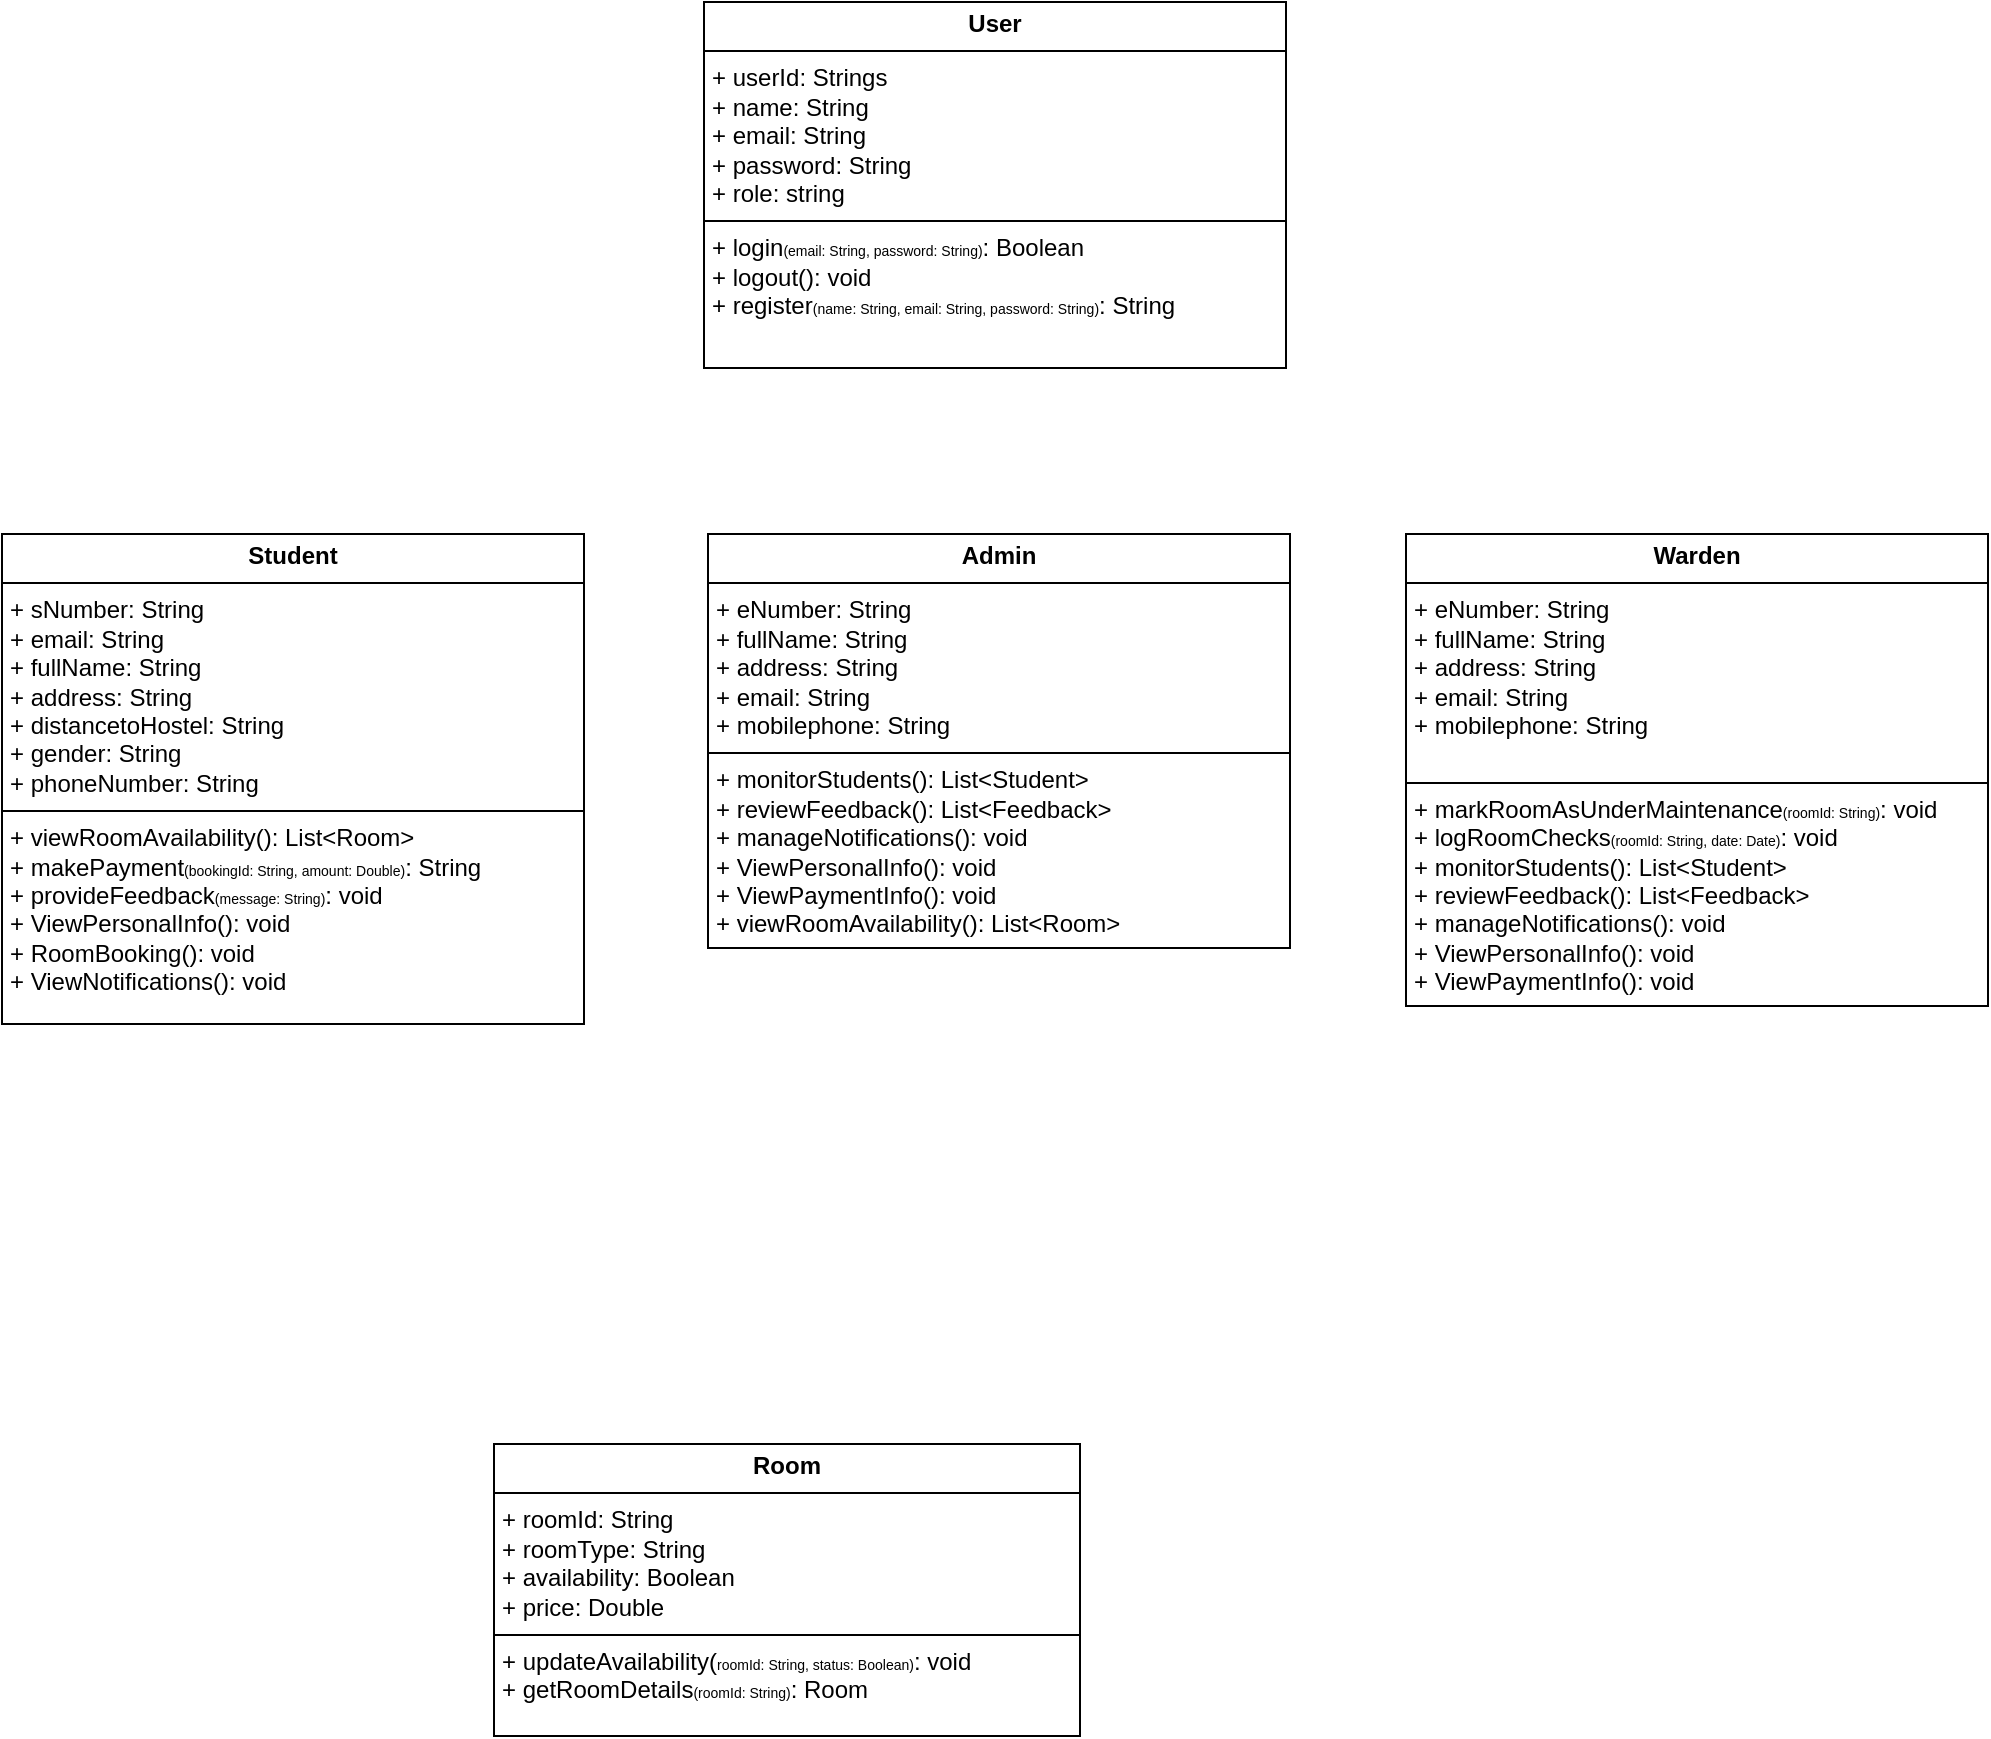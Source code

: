 <mxfile version="25.0.3">
  <diagram name="Page-1" id="mfKQeAgKKAbTyCFcK2X0">
    <mxGraphModel dx="986" dy="528" grid="0" gridSize="10" guides="1" tooltips="1" connect="1" arrows="1" fold="1" page="1" pageScale="1" pageWidth="2339" pageHeight="3300" math="0" shadow="0">
      <root>
        <mxCell id="0" />
        <mxCell id="1" parent="0" />
        <mxCell id="GTjDyMYg5xcnFraVY7_T-1" value="&lt;p style=&quot;margin:0px;margin-top:4px;text-align:center;&quot;&gt;&lt;b&gt;User&lt;/b&gt;&lt;/p&gt;&lt;hr size=&quot;1&quot; style=&quot;border-style:solid;&quot;&gt;&lt;p style=&quot;margin:0px;margin-left:4px;&quot;&gt;+ userId: Strings&lt;br&gt;+ name: String&lt;/p&gt;&lt;p style=&quot;margin:0px;margin-left:4px;&quot;&gt;+ email: String&lt;/p&gt;&lt;p style=&quot;margin:0px;margin-left:4px;&quot;&gt;+ password: String&lt;/p&gt;&lt;p style=&quot;margin:0px;margin-left:4px;&quot;&gt;+ role: string&lt;/p&gt;&lt;hr size=&quot;1&quot; style=&quot;border-style:solid;&quot;&gt;&lt;p style=&quot;margin:0px;margin-left:4px;&quot;&gt;+&amp;nbsp;login&lt;font style=&quot;font-size: 7px;&quot;&gt;(email: String, password: String)&lt;/font&gt;: Boolean&lt;/p&gt;&lt;p style=&quot;margin:0px;margin-left:4px;&quot;&gt;+&amp;nbsp;logout(): void&lt;/p&gt;&lt;p style=&quot;margin:0px;margin-left:4px;&quot;&gt;+&amp;nbsp;register&lt;font style=&quot;font-size: 7px;&quot;&gt;(name: String, email: String, password: String)&lt;/font&gt;: String&lt;/p&gt;&lt;p style=&quot;margin:0px;margin-left:4px;&quot;&gt;&lt;br&gt;&lt;/p&gt;" style="verticalAlign=top;align=left;overflow=fill;html=1;whiteSpace=wrap;" parent="1" vertex="1">
          <mxGeometry x="391" y="260" width="291" height="183" as="geometry" />
        </mxCell>
        <mxCell id="CfteJ3jjgMxTNjzR0p3d-1" value="&lt;p style=&quot;margin:0px;margin-top:4px;text-align:center;&quot;&gt;&lt;b&gt;Student&lt;/b&gt;&lt;/p&gt;&lt;hr size=&quot;1&quot; style=&quot;border-style:solid;&quot;&gt;&lt;p style=&quot;margin:0px;margin-left:4px;&quot;&gt;+ sNumber: String&lt;/p&gt;&lt;p style=&quot;margin:0px;margin-left:4px;&quot;&gt;+ email: String&lt;/p&gt;&lt;p style=&quot;margin:0px;margin-left:4px;&quot;&gt;+ fullName: String&lt;/p&gt;&lt;p style=&quot;margin:0px;margin-left:4px;&quot;&gt;+ address: String&lt;/p&gt;&lt;p style=&quot;margin:0px;margin-left:4px;&quot;&gt;+ distancetoHostel: String&lt;/p&gt;&lt;p style=&quot;margin:0px;margin-left:4px;&quot;&gt;+ gender: String&amp;nbsp;&lt;/p&gt;&lt;p style=&quot;margin:0px;margin-left:4px;&quot;&gt;+ phoneNumber: String&lt;/p&gt;&lt;hr size=&quot;1&quot; style=&quot;border-style:solid;&quot;&gt;&lt;p style=&quot;margin:0px;margin-left:4px;&quot;&gt;&lt;span style=&quot;background-color: initial;&quot;&gt;+&amp;nbsp;viewRoomAvailability(): List&amp;lt;Room&amp;gt;&lt;/span&gt;&lt;/p&gt;&lt;p style=&quot;margin:0px;margin-left:4px;&quot;&gt;&lt;span style=&quot;background-color: initial;&quot;&gt;+ makePayment&lt;font style=&quot;font-size: 7px;&quot;&gt;(&lt;/font&gt;&lt;font style=&quot;font-size: 7px;&quot;&gt;bookingId: String, amount: Double&lt;/font&gt;&lt;font style=&quot;font-size: 7px;&quot;&gt;)&lt;/font&gt;: String&amp;nbsp;&lt;/span&gt;&lt;/p&gt;&lt;p style=&quot;margin:0px;margin-left:4px;&quot;&gt;&lt;span style=&quot;background-color: initial;&quot;&gt;+ provideFeedback&lt;font style=&quot;font-size: 7px;&quot;&gt;(message: String)&lt;/font&gt;: void&lt;/span&gt;&lt;/p&gt;&lt;p style=&quot;margin:0px;margin-left:4px;&quot;&gt;&lt;span style=&quot;background-color: initial;&quot;&gt;+ ViewPersonalInfo(): void&lt;/span&gt;&lt;/p&gt;&lt;p style=&quot;margin:0px;margin-left:4px;&quot;&gt;&lt;span style=&quot;background-color: initial;&quot;&gt;+ RoomBooking(): void&lt;/span&gt;&lt;/p&gt;&lt;p style=&quot;margin:0px;margin-left:4px;&quot;&gt;&lt;span style=&quot;background-color: initial;&quot;&gt;+ ViewNotifications(): void&lt;/span&gt;&lt;/p&gt;" style="verticalAlign=top;align=left;overflow=fill;html=1;whiteSpace=wrap;" vertex="1" parent="1">
          <mxGeometry x="40" y="526" width="291" height="245" as="geometry" />
        </mxCell>
        <mxCell id="CfteJ3jjgMxTNjzR0p3d-2" value="&lt;p style=&quot;margin:0px;margin-top:4px;text-align:center;&quot;&gt;&lt;b&gt;Admin&lt;/b&gt;&lt;/p&gt;&lt;hr size=&quot;1&quot; style=&quot;border-style:solid;&quot;&gt;&lt;p style=&quot;margin:0px;margin-left:4px;&quot;&gt;+ eNumber: String&lt;/p&gt;&lt;p style=&quot;margin:0px;margin-left:4px;&quot;&gt;+ fullName: String&lt;/p&gt;&lt;p style=&quot;margin:0px;margin-left:4px;&quot;&gt;+ address: String&lt;/p&gt;&lt;p style=&quot;margin:0px;margin-left:4px;&quot;&gt;+ email: String&lt;/p&gt;&lt;p style=&quot;margin:0px;margin-left:4px;&quot;&gt;+ mobilephone: String&lt;/p&gt;&lt;hr size=&quot;1&quot; style=&quot;border-style:solid;&quot;&gt;&lt;p style=&quot;margin:0px;margin-left:4px;&quot;&gt;+&amp;nbsp;&lt;span style=&quot;background-color: initial;&quot;&gt;monitorStudents(): List&amp;lt;Student&amp;gt;&amp;nbsp;&amp;nbsp;&lt;/span&gt;&lt;/p&gt;&lt;p style=&quot;margin:0px;margin-left:4px;&quot;&gt;&lt;span style=&quot;background-color: initial;&quot;&gt;+ reviewFeedback(): List&amp;lt;Feedback&amp;gt;&amp;nbsp;&lt;/span&gt;&lt;/p&gt;&lt;p style=&quot;margin:0px;margin-left:4px;&quot;&gt;&lt;span style=&quot;background-color: initial;&quot;&gt;+ manageNotifications(): void&lt;/span&gt;&lt;/p&gt;&lt;p style=&quot;margin:0px;margin-left:4px;&quot;&gt;+ ViewPersonalInfo(): void&lt;span style=&quot;background-color: initial;&quot;&gt;&lt;/span&gt;&lt;/p&gt;&lt;p style=&quot;margin:0px;margin-left:4px;&quot;&gt;+ ViewPaymentInfo(): void&lt;/p&gt;&lt;p style=&quot;margin:0px;margin-left:4px;&quot;&gt;&lt;span style=&quot;background-color: initial;&quot;&gt;+&amp;nbsp;viewRoomAvailability(): List&amp;lt;Room&amp;gt;&lt;/span&gt;&lt;/p&gt;&lt;p style=&quot;margin:0px;margin-left:4px;&quot;&gt;&lt;br&gt;&lt;/p&gt;" style="verticalAlign=top;align=left;overflow=fill;html=1;whiteSpace=wrap;" vertex="1" parent="1">
          <mxGeometry x="393" y="526" width="291" height="207" as="geometry" />
        </mxCell>
        <mxCell id="CfteJ3jjgMxTNjzR0p3d-3" value="&lt;p style=&quot;margin:0px;margin-top:4px;text-align:center;&quot;&gt;&lt;b&gt;Warden&lt;/b&gt;&lt;/p&gt;&lt;hr size=&quot;1&quot; style=&quot;border-style:solid;&quot;&gt;&lt;p style=&quot;margin: 0px 0px 0px 4px;&quot;&gt;+ eNumber: String&lt;/p&gt;&lt;p style=&quot;margin: 0px 0px 0px 4px;&quot;&gt;+ fullName: String&lt;/p&gt;&lt;p style=&quot;margin: 0px 0px 0px 4px;&quot;&gt;+ address: String&lt;/p&gt;&lt;p style=&quot;margin: 0px 0px 0px 4px;&quot;&gt;+ email: String&lt;/p&gt;&lt;p style=&quot;margin: 0px 0px 0px 4px;&quot;&gt;+ mobilephone: String&lt;/p&gt;&lt;p style=&quot;margin:0px;margin-left:4px;&quot;&gt;&lt;br&gt;&lt;/p&gt;&lt;hr size=&quot;1&quot; style=&quot;border-style:solid;&quot;&gt;&lt;p style=&quot;margin:0px;margin-left:4px;&quot;&gt;+ markRoomAsUnderMaintenance&lt;font style=&quot;font-size: 7px;&quot;&gt;(roomId: String)&lt;/font&gt;: void&lt;br&gt;+ logRoomChecks&lt;font style=&quot;font-size: 7px;&quot;&gt;(roomId: String, date: Date)&lt;/font&gt;: void&lt;/p&gt;&lt;p style=&quot;margin:0px;margin-left:4px;&quot;&gt;+&amp;nbsp;&lt;span style=&quot;background-color: initial;&quot;&gt;monitorStudents(): List&amp;lt;Student&amp;gt;&amp;nbsp;&lt;/span&gt;&lt;/p&gt;&lt;p style=&quot;margin:0px;margin-left:4px;&quot;&gt;+ reviewFeedback(): List&amp;lt;Feedback&amp;gt;&lt;span style=&quot;background-color: initial;&quot;&gt;&lt;/span&gt;&lt;/p&gt;&lt;p style=&quot;margin:0px;margin-left:4px;&quot;&gt;+ manageNotifications(): void&lt;/p&gt;&lt;p style=&quot;margin:0px;margin-left:4px;&quot;&gt;+ ViewPersonalInfo(): void&lt;/p&gt;&lt;p style=&quot;margin:0px;margin-left:4px;&quot;&gt;+ ViewPaymentInfo(): void&lt;/p&gt;&lt;p style=&quot;margin:0px;margin-left:4px;&quot;&gt;&lt;br&gt;&lt;/p&gt;&lt;p style=&quot;margin:0px;margin-left:4px;&quot;&gt;&lt;br&gt;&lt;/p&gt;&lt;p style=&quot;margin:0px;margin-left:4px;&quot;&gt;&lt;span style=&quot;background-color: initial;&quot;&gt;&lt;br&gt;&lt;/span&gt;&lt;/p&gt;" style="verticalAlign=top;align=left;overflow=fill;html=1;whiteSpace=wrap;" vertex="1" parent="1">
          <mxGeometry x="742" y="526" width="291" height="236" as="geometry" />
        </mxCell>
        <mxCell id="CfteJ3jjgMxTNjzR0p3d-4" value="&lt;p style=&quot;margin:0px;margin-top:4px;text-align:center;&quot;&gt;&lt;b&gt;Room&lt;/b&gt;&lt;/p&gt;&lt;hr size=&quot;1&quot; style=&quot;border-style:solid;&quot;&gt;&lt;p style=&quot;margin:0px;margin-left:4px;&quot;&gt;+ roomId: String&amp;nbsp;&lt;/p&gt;&lt;p style=&quot;margin:0px;margin-left:4px;&quot;&gt;+ roomType: String&amp;nbsp;&lt;/p&gt;&lt;p style=&quot;margin:0px;margin-left:4px;&quot;&gt;+ availability: Boolean&amp;nbsp;&lt;/p&gt;&lt;p style=&quot;margin:0px;margin-left:4px;&quot;&gt;+ price: Double&lt;br/&gt;&lt;/p&gt;&lt;hr size=&quot;1&quot; style=&quot;border-style:solid;&quot;&gt;&lt;p style=&quot;margin:0px;margin-left:4px;&quot;&gt;+&amp;nbsp;updateAvailability(&lt;font style=&quot;font-size: 7px;&quot;&gt;roomId: String, status: Boolean)&lt;/font&gt;: void&amp;nbsp;&amp;nbsp;&lt;/p&gt;&lt;p style=&quot;margin:0px;margin-left:4px;&quot;&gt;+ getRoomDetails&lt;font style=&quot;font-size: 7px;&quot;&gt;(roomId: String)&lt;/font&gt;: Room&lt;/p&gt;" style="verticalAlign=top;align=left;overflow=fill;html=1;whiteSpace=wrap;" vertex="1" parent="1">
          <mxGeometry x="286" y="981" width="293" height="146" as="geometry" />
        </mxCell>
      </root>
    </mxGraphModel>
  </diagram>
</mxfile>
